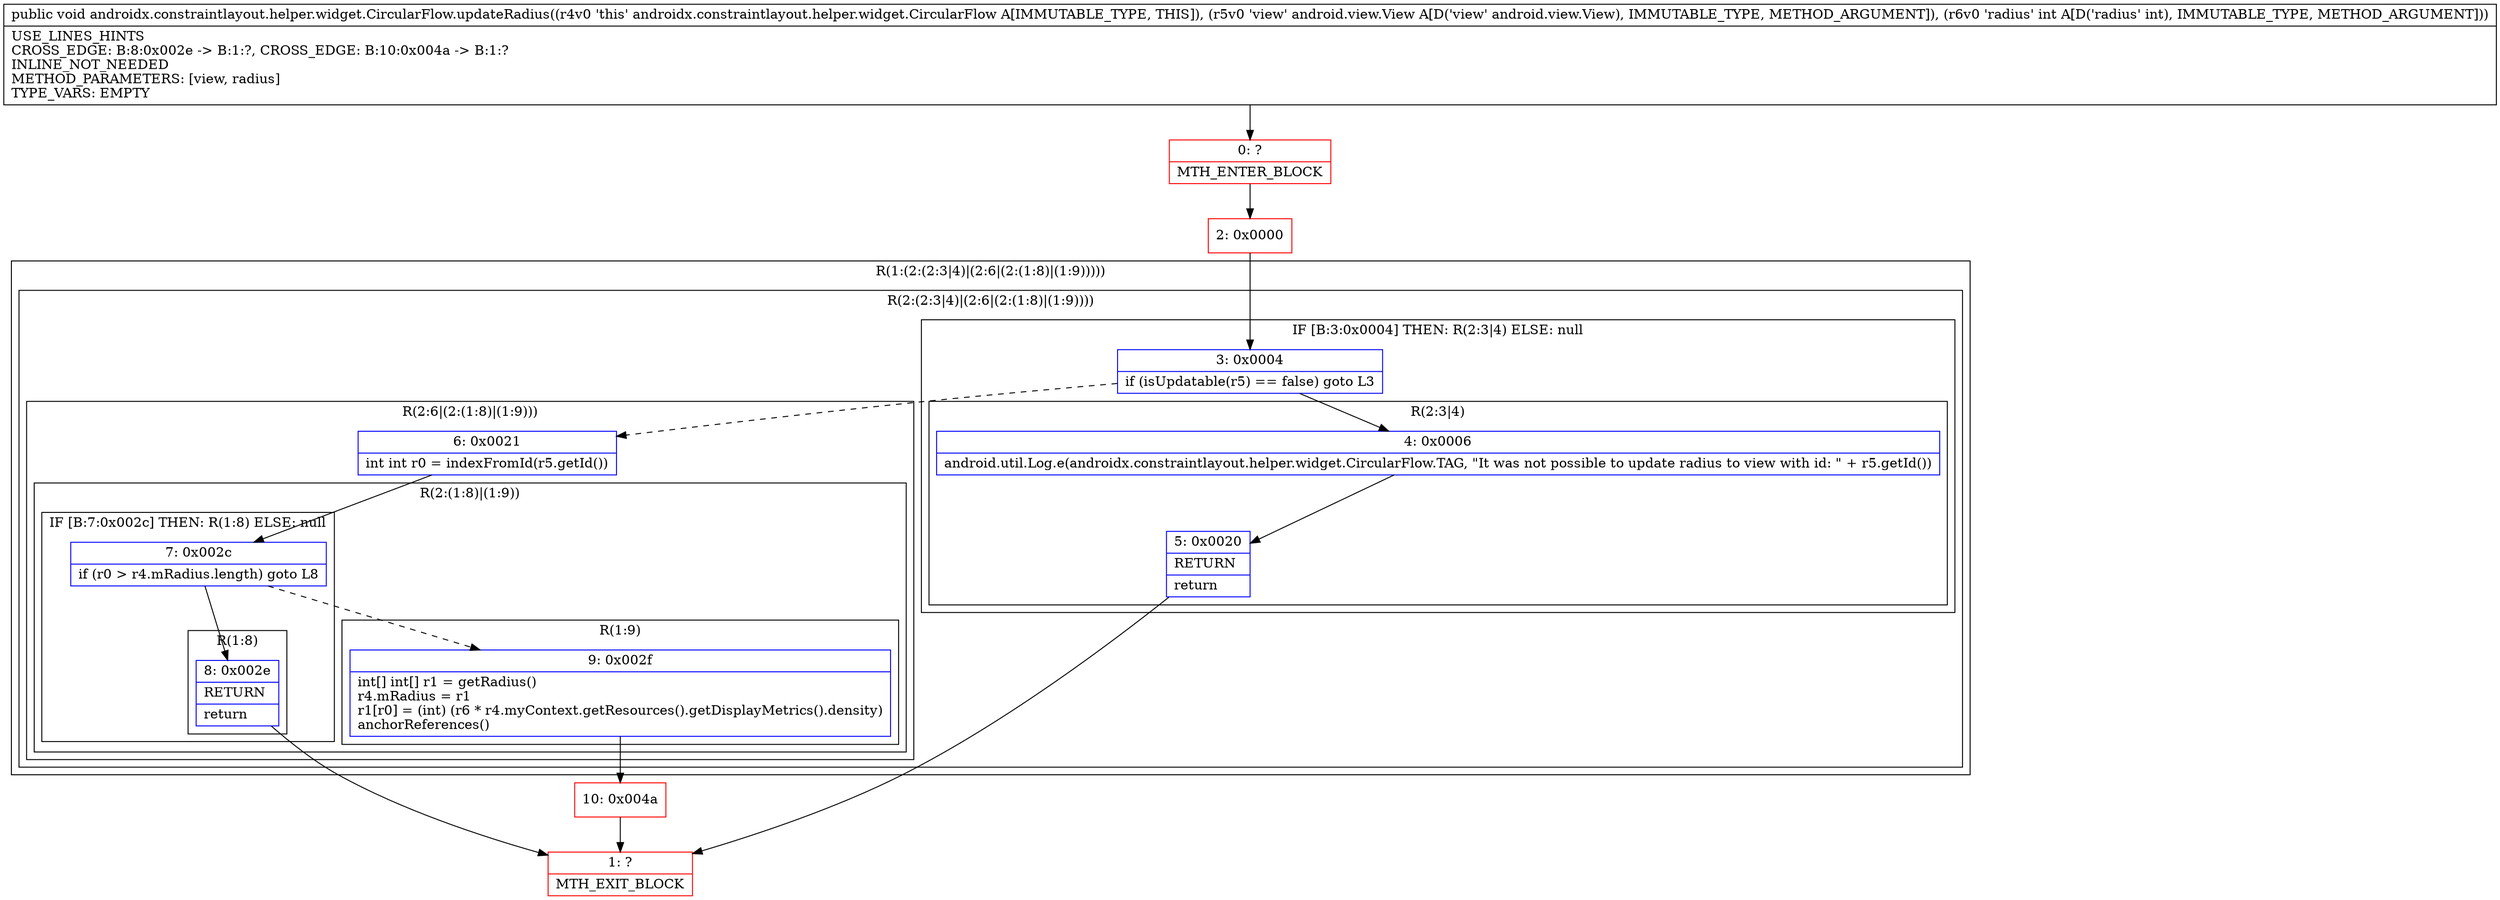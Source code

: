 digraph "CFG forandroidx.constraintlayout.helper.widget.CircularFlow.updateRadius(Landroid\/view\/View;I)V" {
subgraph cluster_Region_1408931669 {
label = "R(1:(2:(2:3|4)|(2:6|(2:(1:8)|(1:9)))))";
node [shape=record,color=blue];
subgraph cluster_Region_755752032 {
label = "R(2:(2:3|4)|(2:6|(2:(1:8)|(1:9))))";
node [shape=record,color=blue];
subgraph cluster_IfRegion_2119690798 {
label = "IF [B:3:0x0004] THEN: R(2:3|4) ELSE: null";
node [shape=record,color=blue];
Node_3 [shape=record,label="{3\:\ 0x0004|if (isUpdatable(r5) == false) goto L3\l}"];
subgraph cluster_Region_1060630640 {
label = "R(2:3|4)";
node [shape=record,color=blue];
Node_4 [shape=record,label="{4\:\ 0x0006|android.util.Log.e(androidx.constraintlayout.helper.widget.CircularFlow.TAG, \"It was not possible to update radius to view with id: \" + r5.getId())\l}"];
Node_5 [shape=record,label="{5\:\ 0x0020|RETURN\l|return\l}"];
}
}
subgraph cluster_Region_284568928 {
label = "R(2:6|(2:(1:8)|(1:9)))";
node [shape=record,color=blue];
Node_6 [shape=record,label="{6\:\ 0x0021|int int r0 = indexFromId(r5.getId())\l}"];
subgraph cluster_Region_955287804 {
label = "R(2:(1:8)|(1:9))";
node [shape=record,color=blue];
subgraph cluster_IfRegion_281921047 {
label = "IF [B:7:0x002c] THEN: R(1:8) ELSE: null";
node [shape=record,color=blue];
Node_7 [shape=record,label="{7\:\ 0x002c|if (r0 \> r4.mRadius.length) goto L8\l}"];
subgraph cluster_Region_1273736030 {
label = "R(1:8)";
node [shape=record,color=blue];
Node_8 [shape=record,label="{8\:\ 0x002e|RETURN\l|return\l}"];
}
}
subgraph cluster_Region_721732555 {
label = "R(1:9)";
node [shape=record,color=blue];
Node_9 [shape=record,label="{9\:\ 0x002f|int[] int[] r1 = getRadius()\lr4.mRadius = r1\lr1[r0] = (int) (r6 * r4.myContext.getResources().getDisplayMetrics().density)\lanchorReferences()\l}"];
}
}
}
}
}
Node_0 [shape=record,color=red,label="{0\:\ ?|MTH_ENTER_BLOCK\l}"];
Node_2 [shape=record,color=red,label="{2\:\ 0x0000}"];
Node_1 [shape=record,color=red,label="{1\:\ ?|MTH_EXIT_BLOCK\l}"];
Node_10 [shape=record,color=red,label="{10\:\ 0x004a}"];
MethodNode[shape=record,label="{public void androidx.constraintlayout.helper.widget.CircularFlow.updateRadius((r4v0 'this' androidx.constraintlayout.helper.widget.CircularFlow A[IMMUTABLE_TYPE, THIS]), (r5v0 'view' android.view.View A[D('view' android.view.View), IMMUTABLE_TYPE, METHOD_ARGUMENT]), (r6v0 'radius' int A[D('radius' int), IMMUTABLE_TYPE, METHOD_ARGUMENT]))  | USE_LINES_HINTS\lCROSS_EDGE: B:8:0x002e \-\> B:1:?, CROSS_EDGE: B:10:0x004a \-\> B:1:?\lINLINE_NOT_NEEDED\lMETHOD_PARAMETERS: [view, radius]\lTYPE_VARS: EMPTY\l}"];
MethodNode -> Node_0;Node_3 -> Node_4;
Node_3 -> Node_6[style=dashed];
Node_4 -> Node_5;
Node_5 -> Node_1;
Node_6 -> Node_7;
Node_7 -> Node_8;
Node_7 -> Node_9[style=dashed];
Node_8 -> Node_1;
Node_9 -> Node_10;
Node_0 -> Node_2;
Node_2 -> Node_3;
Node_10 -> Node_1;
}

